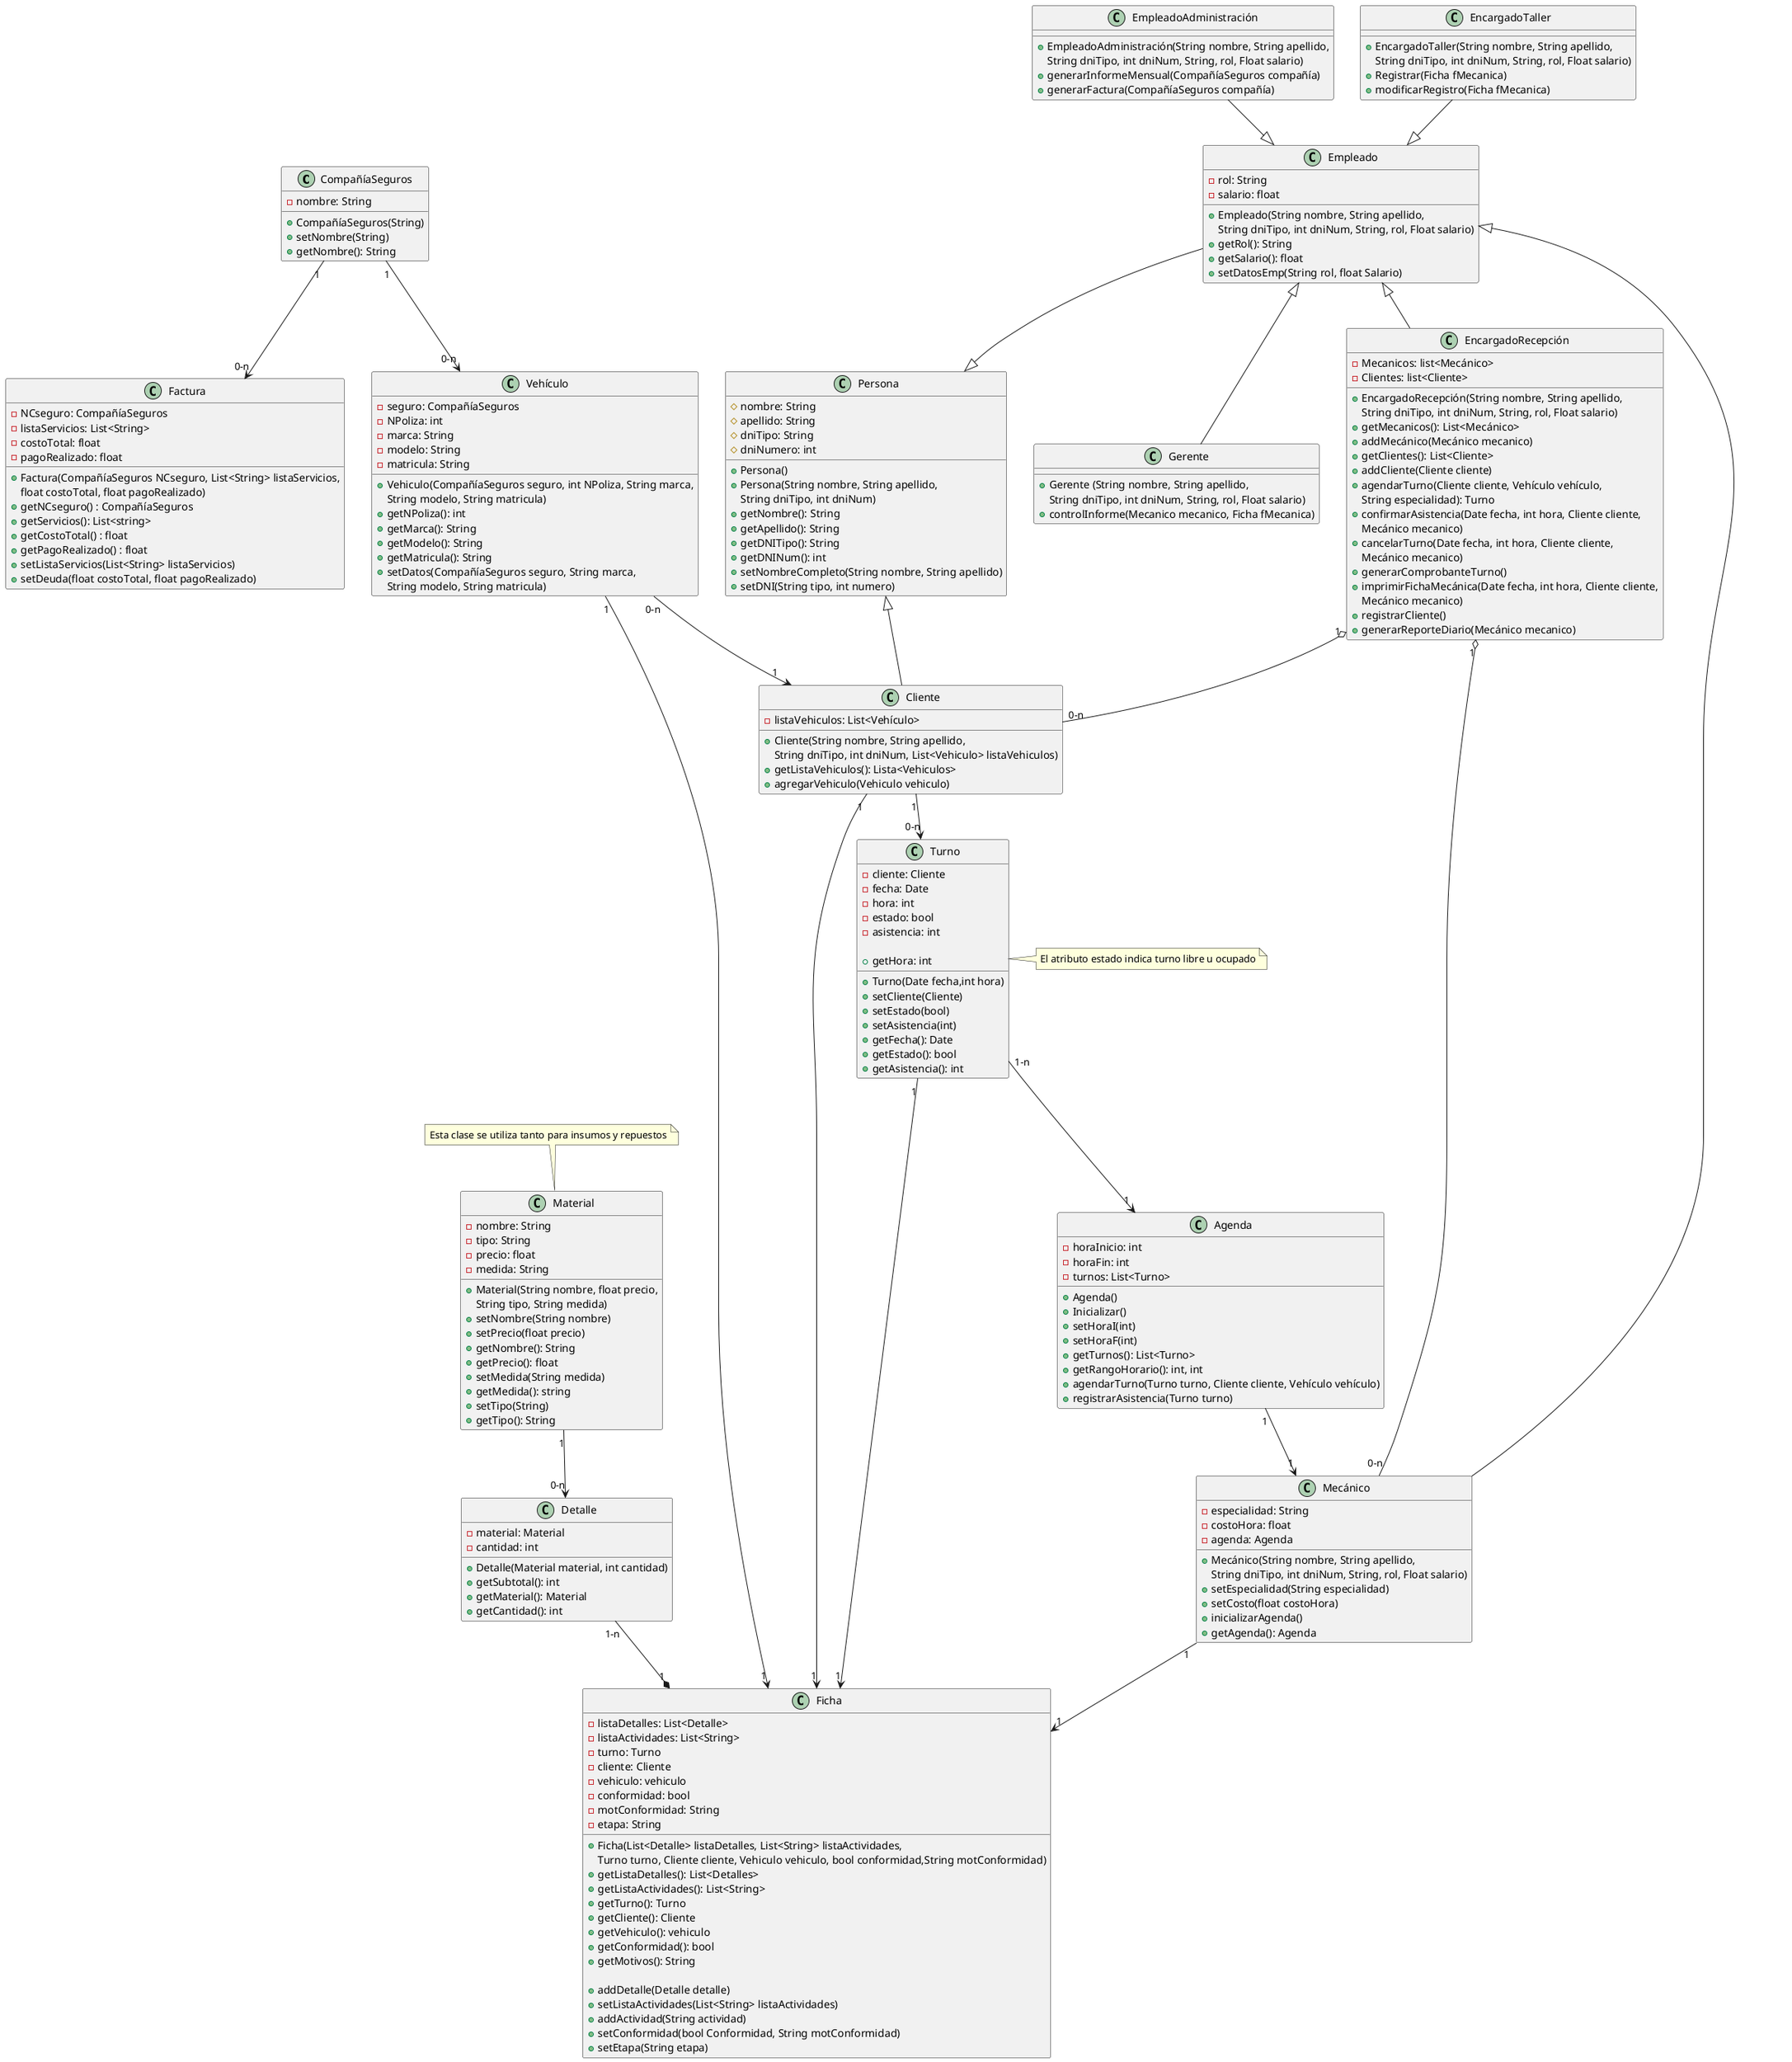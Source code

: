 @startuml Clases
class CompañíaSeguros {
	- nombre: String
    
    + CompañíaSeguros(String)
    + setNombre(String)
    + getNombre(): String
}

class Turno{
    - cliente: Cliente
    - fecha: Date
    - hora: int
    - estado: bool
    - asistencia: int

    + Turno(Date fecha,int hora)
    + setCliente(Cliente)
    + setEstado(bool)
    + setAsistencia(int)
    + getFecha(): Date
    + getHora: int
    + getEstado(): bool
    + getAsistencia(): int
}
note right of Turno : El atributo estado indica turno libre u ocupado

class Detalle{
    - material: Material
    - cantidad: int

    + Detalle(Material material, int cantidad)
    + getSubtotal(): int
    + getMaterial(): Material
    + getCantidad(): int
}

class Agenda{
    - horaInicio: int
    - horaFin: int
    - turnos: List<Turno>

    + Agenda()
    + Inicializar()
    + setHoraI(int)
    + setHoraF(int)
    + getTurnos(): List<Turno>
    + getRangoHorario(): int, int
    + agendarTurno(Turno turno, Cliente cliente, Vehículo vehículo)
    + registrarAsistencia(Turno turno)
}

class Persona{
    # nombre: String
    # apellido: String
    # dniTipo: String
    # dniNumero: int

    + Persona()
    + Persona(String nombre, String apellido, 
        String dniTipo, int dniNum)
    + getNombre(): String
    + getApellido(): String
    + getDNITipo(): String
    + getDNINum(): int
    + setNombreCompleto(String nombre, String apellido)
    + setDNI(String tipo, int numero)
}

class Mecánico{
    - especialidad: String
    - costoHora: float
    - agenda: Agenda

    + Mecánico(String nombre, String apellido, 
        String dniTipo, int dniNum, String, rol, Float salario)
    + setEspecialidad(String especialidad)
    + setCosto(float costoHora)
    + inicializarAgenda()
    + getAgenda(): Agenda
}

class EncargadoRecepción{
    -Mecanicos: list<Mecánico>
    -Clientes: list<Cliente>

    + EncargadoRecepción(String nombre, String apellido, 
        String dniTipo, int dniNum, String, rol, Float salario)
    + getMecanicos(): List<Mecánico>
    + addMecánico(Mecánico mecanico)
    + getClientes(): List<Cliente>
    + addCliente(Cliente cliente)
    + agendarTurno(Cliente cliente, Vehículo vehículo, 
        String especialidad): Turno
    + confirmarAsistencia(Date fecha, int hora, Cliente cliente,
        Mecánico mecanico)
    + cancelarTurno(Date fecha, int hora, Cliente cliente,
        Mecánico mecanico)
    + generarComprobanteTurno()
    + imprimirFichaMecánica(Date fecha, int hora, Cliente cliente,
        Mecánico mecanico)
    + registrarCliente()
    + generarReporteDiario(Mecánico mecanico)
}

class EmpleadoAdministración{
    
    + EmpleadoAdministración(String nombre, String apellido, 
        String dniTipo, int dniNum, String, rol, Float salario)
    + generarInformeMensual(CompañíaSeguros compañía)
    + generarFactura(CompañíaSeguros compañía)
}

class Material{
    - nombre: String
    - tipo: String
    - precio: float
    - medida: String

    + Material(String nombre, float precio, 
        String tipo, String medida)
    + setNombre(String nombre)
    + setPrecio(float precio)
    + getNombre(): String
    + getPrecio(): float
    + setMedida(String medida)
    + getMedida(): string
    + setTipo(String)
    + getTipo(): String
}
note top of Material : Esta clase se utiliza tanto para insumos y repuestos

class Factura{
    - NCseguro: CompañíaSeguros
    - listaServicios: List<String>
    - costoTotal: float
    - pagoRealizado: float

    + Factura(CompañíaSeguros NCseguro, List<String> listaServicios, 
            float costoTotal, float pagoRealizado)
    + getNCseguro() : CompañíaSeguros
    + getServicios(): List<string>
    + getCostoTotal() : float
    + getPagoRealizado() : float
    + setListaServicios(List<String> listaServicios)
    + setDeuda(float costoTotal, float pagoRealizado)
}

class Ficha{
    - listaDetalles: List<Detalle>
    - listaActividades: List<String>
    - turno: Turno
    - cliente: Cliente
    - vehiculo: vehiculo
    - conformidad: bool
    - motConformidad: String
    - etapa: String

    + Ficha(List<Detalle> listaDetalles, List<String> listaActividades, 
            Turno turno, Cliente cliente, Vehiculo vehiculo, bool conformidad,String motConformidad)
    + getListaDetalles(): List<Detalles>
    + getListaActividades(): List<String>
    + getTurno(): Turno
    + getCliente(): Cliente
    + getVehiculo(): vehiculo
    + getConformidad(): bool
    + getMotivos(): String

    + addDetalle(Detalle detalle)
    + setListaActividades(List<String> listaActividades)
    + addActividad(String actividad)
    + setConformidad(bool Conformidad, String motConformidad)
    + setEtapa(String etapa)
}

class Vehículo{
    - seguro: CompañíaSeguros
    - NPoliza: int
    - marca: String
    - modelo: String
    - matricula: String

    + Vehiculo(CompañíaSeguros seguro, int NPoliza, String marca,
            String modelo, String matricula)
    + getNPoliza(): int
    + getMarca(): String
    + getModelo(): String
    + getMatricula(): String
    + setDatos(CompañíaSeguros seguro, String marca,
            String modelo, String matricula)  
}

class Cliente{
    - listaVehiculos: List<Vehículo>

    + Cliente(String nombre, String apellido, 
        String dniTipo, int dniNum, List<Vehiculo> listaVehiculos)
    + getListaVehiculos(): Lista<Vehiculos>
    + agregarVehiculo(Vehiculo vehiculo)
}

class Empleado{
    - rol: String
    - salario: float

    + Empleado(String nombre, String apellido, 
        String dniTipo, int dniNum, String, rol, Float salario)
    + getRol(): String
    + getSalario(): float
    + setDatosEmp(String rol, float Salario)
}

Class Gerente{

    + Gerente (String nombre, String apellido, 
        String dniTipo, int dniNum, String, rol, Float salario)
    + controlInforme(Mecanico mecanico, Ficha fMecanica)
}

class EncargadoTaller{

    + EncargadoTaller(String nombre, String apellido, 
        String dniTipo, int dniNum, String, rol, Float salario)
    + Registrar(Ficha fMecanica)
    + modificarRegistro(Ficha fMecanica)

}

Empleado --|> Persona
Cliente -up-|> Persona
Mecánico -up-|> Empleado
Gerente -up-|> Empleado
EncargadoRecepción -up-|> Empleado
EmpleadoAdministración --|> Empleado
EncargadoTaller --|> Empleado
Cliente "1" --> "0-n" Turno
Material "1" --> "0-n" Detalle
Turno "1-n" ---> "1" Agenda
Agenda "1" --> "1" Mecánico
Detalle "1-n" --* "1" Ficha
Mecánico "1" --> "1" Ficha
Cliente "1" --> "1" Ficha
Vehículo "1" --> "1" Ficha
Turno "1" --> "1" Ficha
CompañíaSeguros "1" --> "0-n" Vehículo
CompañíaSeguros "1" --> "0-n" Factura
Vehículo "0-n" --> "1" Cliente
EncargadoRecepción "1" o-- "0-n" Cliente
EncargadoRecepción "1" o-- "0-n" Mecánico
@enduml